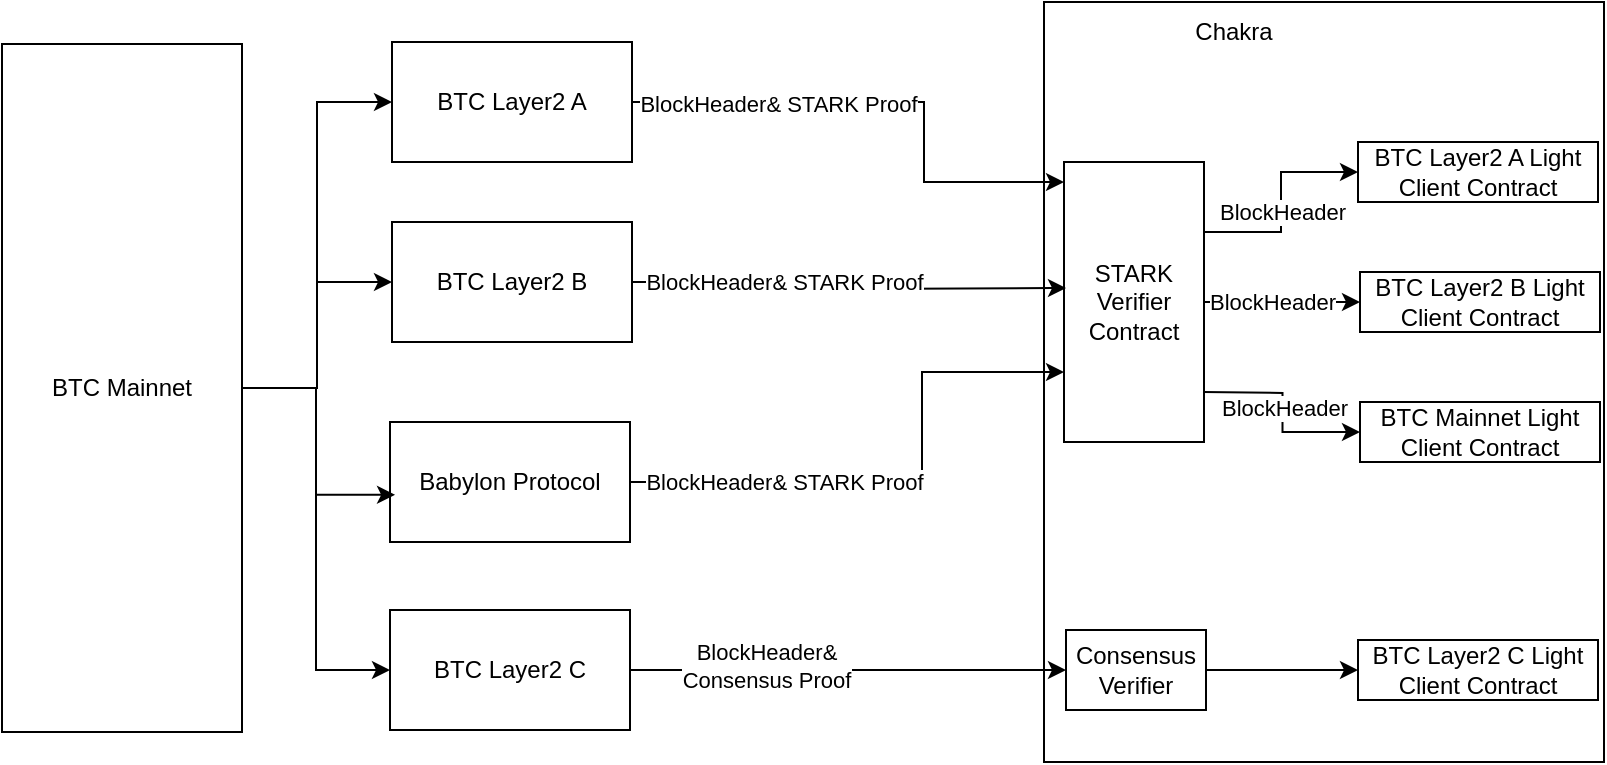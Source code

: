 <mxfile version="24.4.0" type="github">
  <diagram name="第 1 页" id="_60g1mkoigNDN3CVIJtQ">
    <mxGraphModel dx="1158" dy="1335" grid="1" gridSize="10" guides="1" tooltips="1" connect="1" arrows="1" fold="1" page="1" pageScale="1" pageWidth="1169" pageHeight="827" math="0" shadow="0">
      <root>
        <mxCell id="0" />
        <mxCell id="1" parent="0" />
        <mxCell id="ekNhHtjQsuW4gUY5oizC-31" value="BTC Layer2 A" style="rounded=0;whiteSpace=wrap;html=1;" parent="1" vertex="1">
          <mxGeometry x="335" y="290" width="120" height="60" as="geometry" />
        </mxCell>
        <mxCell id="ekNhHtjQsuW4gUY5oizC-32" value="BTC Layer2 B" style="rounded=0;whiteSpace=wrap;html=1;" parent="1" vertex="1">
          <mxGeometry x="335" y="380" width="120" height="60" as="geometry" />
        </mxCell>
        <mxCell id="ekNhHtjQsuW4gUY5oizC-33" value="BTC Layer2 C" style="rounded=0;whiteSpace=wrap;html=1;" parent="1" vertex="1">
          <mxGeometry x="334" y="574" width="120" height="60" as="geometry" />
        </mxCell>
        <mxCell id="ekNhHtjQsuW4gUY5oizC-34" value="" style="rounded=0;whiteSpace=wrap;html=1;" parent="1" vertex="1">
          <mxGeometry x="661" y="270" width="280" height="380" as="geometry" />
        </mxCell>
        <mxCell id="ekNhHtjQsuW4gUY5oizC-35" value="Chakra" style="text;html=1;align=center;verticalAlign=middle;whiteSpace=wrap;rounded=0;" parent="1" vertex="1">
          <mxGeometry x="726" y="270" width="60" height="30" as="geometry" />
        </mxCell>
        <mxCell id="ekNhHtjQsuW4gUY5oizC-36" value="BTC Layer2 A Light Client Contract" style="rounded=0;whiteSpace=wrap;html=1;" parent="1" vertex="1">
          <mxGeometry x="818" y="340" width="120" height="30" as="geometry" />
        </mxCell>
        <mxCell id="ekNhHtjQsuW4gUY5oizC-37" value="BTC Layer2 B Light Client Contract" style="rounded=0;whiteSpace=wrap;html=1;" parent="1" vertex="1">
          <mxGeometry x="819" y="405" width="120" height="30" as="geometry" />
        </mxCell>
        <mxCell id="ekNhHtjQsuW4gUY5oizC-38" style="edgeStyle=orthogonalEdgeStyle;rounded=0;orthogonalLoop=1;jettySize=auto;html=1;exitX=1;exitY=0.25;exitDx=0;exitDy=0;entryX=0;entryY=0.5;entryDx=0;entryDy=0;" parent="1" source="ekNhHtjQsuW4gUY5oizC-42" target="ekNhHtjQsuW4gUY5oizC-36" edge="1">
          <mxGeometry relative="1" as="geometry" />
        </mxCell>
        <mxCell id="ekNhHtjQsuW4gUY5oizC-39" value="BlockHeader" style="edgeLabel;html=1;align=center;verticalAlign=middle;resizable=0;points=[];" parent="ekNhHtjQsuW4gUY5oizC-38" vertex="1" connectable="0">
          <mxGeometry x="-0.062" relative="1" as="geometry">
            <mxPoint y="1" as="offset" />
          </mxGeometry>
        </mxCell>
        <mxCell id="ekNhHtjQsuW4gUY5oizC-40" style="edgeStyle=orthogonalEdgeStyle;rounded=0;orthogonalLoop=1;jettySize=auto;html=1;exitX=1;exitY=0.5;exitDx=0;exitDy=0;entryX=0;entryY=0.5;entryDx=0;entryDy=0;" parent="1" source="ekNhHtjQsuW4gUY5oizC-42" target="ekNhHtjQsuW4gUY5oizC-37" edge="1">
          <mxGeometry relative="1" as="geometry" />
        </mxCell>
        <mxCell id="ekNhHtjQsuW4gUY5oizC-41" value="BlockHeader" style="edgeLabel;html=1;align=center;verticalAlign=middle;resizable=0;points=[];" parent="ekNhHtjQsuW4gUY5oizC-40" vertex="1" connectable="0">
          <mxGeometry x="-0.135" relative="1" as="geometry">
            <mxPoint as="offset" />
          </mxGeometry>
        </mxCell>
        <mxCell id="ekNhHtjQsuW4gUY5oizC-42" value="STARK&lt;br&gt;Verifier&lt;div&gt;Contract&lt;/div&gt;" style="rounded=0;whiteSpace=wrap;html=1;" parent="1" vertex="1">
          <mxGeometry x="671" y="350" width="70" height="140" as="geometry" />
        </mxCell>
        <mxCell id="ekNhHtjQsuW4gUY5oizC-43" style="edgeStyle=orthogonalEdgeStyle;rounded=0;orthogonalLoop=1;jettySize=auto;html=1;" parent="1" source="ekNhHtjQsuW4gUY5oizC-31" edge="1">
          <mxGeometry relative="1" as="geometry">
            <mxPoint x="671" y="360" as="targetPoint" />
            <Array as="points">
              <mxPoint x="601" y="320" />
              <mxPoint x="601" y="360" />
            </Array>
          </mxGeometry>
        </mxCell>
        <mxCell id="ekNhHtjQsuW4gUY5oizC-44" value="BlockHeader&amp;amp; STARK Proof" style="edgeLabel;html=1;align=center;verticalAlign=middle;resizable=0;points=[];" parent="ekNhHtjQsuW4gUY5oizC-43" vertex="1" connectable="0">
          <mxGeometry x="-0.558" y="-1" relative="1" as="geometry">
            <mxPoint x="16" as="offset" />
          </mxGeometry>
        </mxCell>
        <mxCell id="ekNhHtjQsuW4gUY5oizC-45" style="edgeStyle=orthogonalEdgeStyle;rounded=0;orthogonalLoop=1;jettySize=auto;html=1;" parent="1" source="ekNhHtjQsuW4gUY5oizC-32" edge="1">
          <mxGeometry relative="1" as="geometry">
            <mxPoint x="462" y="412.5" as="sourcePoint" />
            <mxPoint x="672" y="413" as="targetPoint" />
            <Array as="points" />
          </mxGeometry>
        </mxCell>
        <mxCell id="ekNhHtjQsuW4gUY5oizC-46" value="BlockHeader&amp;amp; STARK Proof" style="edgeLabel;html=1;align=center;verticalAlign=middle;resizable=0;points=[];" parent="1" vertex="1" connectable="0">
          <mxGeometry x="531" y="410" as="geometry" />
        </mxCell>
        <mxCell id="ekNhHtjQsuW4gUY5oizC-47" style="edgeStyle=orthogonalEdgeStyle;rounded=0;orthogonalLoop=1;jettySize=auto;html=1;entryX=0;entryY=0.5;entryDx=0;entryDy=0;" parent="1" source="ekNhHtjQsuW4gUY5oizC-48" target="ekNhHtjQsuW4gUY5oizC-51" edge="1">
          <mxGeometry relative="1" as="geometry" />
        </mxCell>
        <mxCell id="ekNhHtjQsuW4gUY5oizC-48" value="Consensus&lt;div&gt;Verifier&lt;/div&gt;" style="rounded=0;whiteSpace=wrap;html=1;" parent="1" vertex="1">
          <mxGeometry x="672" y="584" width="70" height="40" as="geometry" />
        </mxCell>
        <mxCell id="ekNhHtjQsuW4gUY5oizC-49" style="edgeStyle=orthogonalEdgeStyle;rounded=0;orthogonalLoop=1;jettySize=auto;html=1;exitX=1;exitY=0.5;exitDx=0;exitDy=0;" parent="1" source="ekNhHtjQsuW4gUY5oizC-33" target="ekNhHtjQsuW4gUY5oizC-48" edge="1">
          <mxGeometry relative="1" as="geometry" />
        </mxCell>
        <mxCell id="ekNhHtjQsuW4gUY5oizC-50" value="BlockHeader&amp;amp;&lt;div&gt;Consensus Proof&lt;/div&gt;" style="edgeLabel;html=1;align=center;verticalAlign=middle;resizable=0;points=[];" parent="ekNhHtjQsuW4gUY5oizC-49" vertex="1" connectable="0">
          <mxGeometry x="-0.377" y="2" relative="1" as="geometry">
            <mxPoint as="offset" />
          </mxGeometry>
        </mxCell>
        <mxCell id="ekNhHtjQsuW4gUY5oizC-51" value="BTC Layer2 C Light Client Contract" style="rounded=0;whiteSpace=wrap;html=1;" parent="1" vertex="1">
          <mxGeometry x="818" y="589" width="120" height="30" as="geometry" />
        </mxCell>
        <mxCell id="ekNhHtjQsuW4gUY5oizC-52" value="Babylon Protocol" style="rounded=0;whiteSpace=wrap;html=1;" parent="1" vertex="1">
          <mxGeometry x="334" y="480" width="120" height="60" as="geometry" />
        </mxCell>
        <mxCell id="ekNhHtjQsuW4gUY5oizC-53" style="edgeStyle=orthogonalEdgeStyle;rounded=0;orthogonalLoop=1;jettySize=auto;html=1;entryX=0;entryY=0.75;entryDx=0;entryDy=0;exitX=1;exitY=0.5;exitDx=0;exitDy=0;" parent="1" source="ekNhHtjQsuW4gUY5oizC-52" target="ekNhHtjQsuW4gUY5oizC-42" edge="1">
          <mxGeometry relative="1" as="geometry">
            <mxPoint x="460" y="510" as="sourcePoint" />
            <mxPoint x="670" y="480" as="targetPoint" />
            <Array as="points">
              <mxPoint x="600" y="510" />
              <mxPoint x="600" y="455" />
            </Array>
          </mxGeometry>
        </mxCell>
        <mxCell id="ekNhHtjQsuW4gUY5oizC-54" value="BlockHeader&amp;amp; STARK Proof" style="edgeLabel;html=1;align=center;verticalAlign=middle;resizable=0;points=[];" parent="1" vertex="1" connectable="0">
          <mxGeometry x="531" y="510" as="geometry" />
        </mxCell>
        <mxCell id="ekNhHtjQsuW4gUY5oizC-55" value="BTC Mainnet Light Client Contract" style="rounded=0;whiteSpace=wrap;html=1;" parent="1" vertex="1">
          <mxGeometry x="819" y="470" width="120" height="30" as="geometry" />
        </mxCell>
        <mxCell id="ekNhHtjQsuW4gUY5oizC-56" style="edgeStyle=orthogonalEdgeStyle;rounded=0;orthogonalLoop=1;jettySize=auto;html=1;exitX=1;exitY=0.25;exitDx=0;exitDy=0;entryX=0;entryY=0.5;entryDx=0;entryDy=0;" parent="1" target="ekNhHtjQsuW4gUY5oizC-55" edge="1">
          <mxGeometry relative="1" as="geometry">
            <mxPoint x="740.5" y="465" as="sourcePoint" />
            <mxPoint x="820.5" y="435" as="targetPoint" />
          </mxGeometry>
        </mxCell>
        <mxCell id="ekNhHtjQsuW4gUY5oizC-57" value="BlockHeader" style="edgeLabel;html=1;align=center;verticalAlign=middle;resizable=0;points=[];" parent="ekNhHtjQsuW4gUY5oizC-56" vertex="1" connectable="0">
          <mxGeometry x="-0.062" relative="1" as="geometry">
            <mxPoint y="1" as="offset" />
          </mxGeometry>
        </mxCell>
        <mxCell id="ekNhHtjQsuW4gUY5oizC-62" value="" style="edgeStyle=orthogonalEdgeStyle;rounded=0;orthogonalLoop=1;jettySize=auto;html=1;entryX=0;entryY=0.5;entryDx=0;entryDy=0;" parent="1" source="ekNhHtjQsuW4gUY5oizC-58" target="ekNhHtjQsuW4gUY5oizC-31" edge="1">
          <mxGeometry relative="1" as="geometry" />
        </mxCell>
        <mxCell id="ekNhHtjQsuW4gUY5oizC-63" style="edgeStyle=orthogonalEdgeStyle;rounded=0;orthogonalLoop=1;jettySize=auto;html=1;entryX=0;entryY=0.5;entryDx=0;entryDy=0;" parent="1" source="ekNhHtjQsuW4gUY5oizC-58" target="ekNhHtjQsuW4gUY5oizC-33" edge="1">
          <mxGeometry relative="1" as="geometry" />
        </mxCell>
        <mxCell id="ekNhHtjQsuW4gUY5oizC-64" style="edgeStyle=orthogonalEdgeStyle;rounded=0;orthogonalLoop=1;jettySize=auto;html=1;entryX=0;entryY=0.5;entryDx=0;entryDy=0;" parent="1" source="ekNhHtjQsuW4gUY5oizC-58" target="ekNhHtjQsuW4gUY5oizC-32" edge="1">
          <mxGeometry relative="1" as="geometry" />
        </mxCell>
        <mxCell id="ekNhHtjQsuW4gUY5oizC-58" value="BTC Mainnet" style="rounded=0;whiteSpace=wrap;html=1;" parent="1" vertex="1">
          <mxGeometry x="140" y="291" width="120" height="344" as="geometry" />
        </mxCell>
        <mxCell id="ekNhHtjQsuW4gUY5oizC-65" style="edgeStyle=orthogonalEdgeStyle;rounded=0;orthogonalLoop=1;jettySize=auto;html=1;entryX=0.021;entryY=0.607;entryDx=0;entryDy=0;entryPerimeter=0;" parent="1" source="ekNhHtjQsuW4gUY5oizC-58" target="ekNhHtjQsuW4gUY5oizC-52" edge="1">
          <mxGeometry relative="1" as="geometry" />
        </mxCell>
      </root>
    </mxGraphModel>
  </diagram>
</mxfile>
